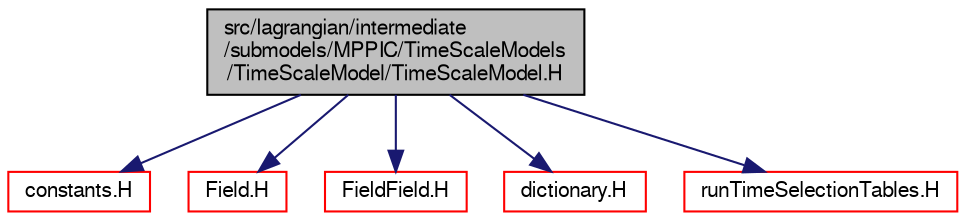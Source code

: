 digraph "src/lagrangian/intermediate/submodels/MPPIC/TimeScaleModels/TimeScaleModel/TimeScaleModel.H"
{
  bgcolor="transparent";
  edge [fontname="FreeSans",fontsize="10",labelfontname="FreeSans",labelfontsize="10"];
  node [fontname="FreeSans",fontsize="10",shape=record];
  Node0 [label="src/lagrangian/intermediate\l/submodels/MPPIC/TimeScaleModels\l/TimeScaleModel/TimeScaleModel.H",height=0.2,width=0.4,color="black", fillcolor="grey75", style="filled", fontcolor="black"];
  Node0 -> Node1 [color="midnightblue",fontsize="10",style="solid",fontname="FreeSans"];
  Node1 [label="constants.H",height=0.2,width=0.4,color="red",URL="$a10217.html"];
  Node0 -> Node37 [color="midnightblue",fontsize="10",style="solid",fontname="FreeSans"];
  Node37 [label="Field.H",height=0.2,width=0.4,color="red",URL="$a09575.html"];
  Node0 -> Node105 [color="midnightblue",fontsize="10",style="solid",fontname="FreeSans"];
  Node105 [label="FieldField.H",height=0.2,width=0.4,color="red",URL="$a09473.html"];
  Node0 -> Node109 [color="midnightblue",fontsize="10",style="solid",fontname="FreeSans"];
  Node109 [label="dictionary.H",height=0.2,width=0.4,color="red",URL="$a08804.html"];
  Node0 -> Node121 [color="midnightblue",fontsize="10",style="solid",fontname="FreeSans"];
  Node121 [label="runTimeSelectionTables.H",height=0.2,width=0.4,color="red",URL="$a09266.html",tooltip="Macros to ease declaration of run-time selection tables. "];
}
